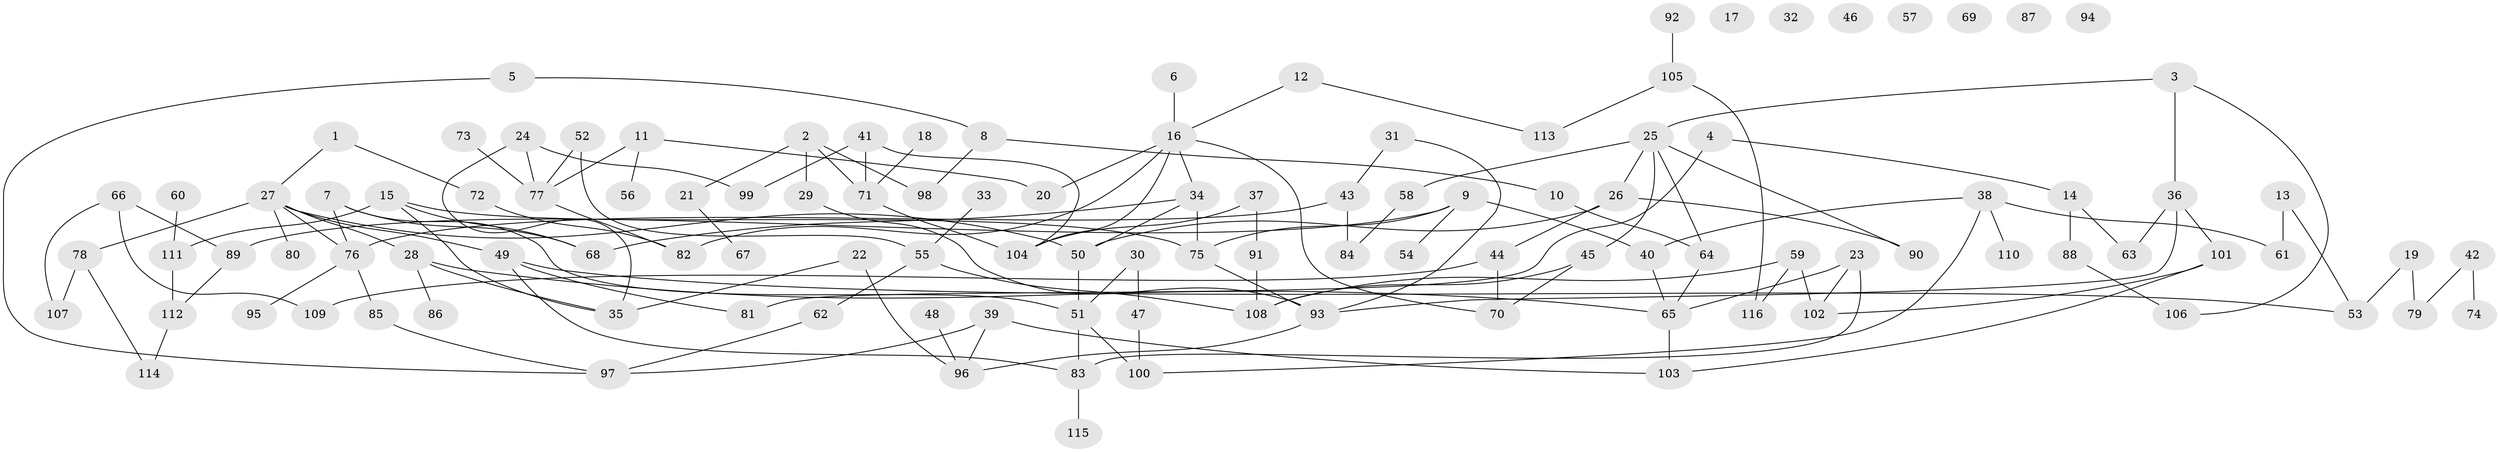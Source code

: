 // Generated by graph-tools (version 1.1) at 2025/13/03/09/25 04:13:14]
// undirected, 116 vertices, 149 edges
graph export_dot {
graph [start="1"]
  node [color=gray90,style=filled];
  1;
  2;
  3;
  4;
  5;
  6;
  7;
  8;
  9;
  10;
  11;
  12;
  13;
  14;
  15;
  16;
  17;
  18;
  19;
  20;
  21;
  22;
  23;
  24;
  25;
  26;
  27;
  28;
  29;
  30;
  31;
  32;
  33;
  34;
  35;
  36;
  37;
  38;
  39;
  40;
  41;
  42;
  43;
  44;
  45;
  46;
  47;
  48;
  49;
  50;
  51;
  52;
  53;
  54;
  55;
  56;
  57;
  58;
  59;
  60;
  61;
  62;
  63;
  64;
  65;
  66;
  67;
  68;
  69;
  70;
  71;
  72;
  73;
  74;
  75;
  76;
  77;
  78;
  79;
  80;
  81;
  82;
  83;
  84;
  85;
  86;
  87;
  88;
  89;
  90;
  91;
  92;
  93;
  94;
  95;
  96;
  97;
  98;
  99;
  100;
  101;
  102;
  103;
  104;
  105;
  106;
  107;
  108;
  109;
  110;
  111;
  112;
  113;
  114;
  115;
  116;
  1 -- 27;
  1 -- 72;
  2 -- 21;
  2 -- 29;
  2 -- 71;
  2 -- 98;
  3 -- 25;
  3 -- 36;
  3 -- 106;
  4 -- 14;
  4 -- 81;
  5 -- 8;
  5 -- 97;
  6 -- 16;
  7 -- 51;
  7 -- 68;
  7 -- 76;
  8 -- 10;
  8 -- 98;
  9 -- 40;
  9 -- 54;
  9 -- 75;
  9 -- 89;
  10 -- 64;
  11 -- 20;
  11 -- 56;
  11 -- 77;
  12 -- 16;
  12 -- 113;
  13 -- 53;
  13 -- 61;
  14 -- 63;
  14 -- 88;
  15 -- 35;
  15 -- 68;
  15 -- 75;
  15 -- 111;
  16 -- 20;
  16 -- 34;
  16 -- 70;
  16 -- 82;
  16 -- 104;
  18 -- 71;
  19 -- 53;
  19 -- 79;
  21 -- 67;
  22 -- 35;
  22 -- 96;
  23 -- 65;
  23 -- 83;
  23 -- 102;
  24 -- 35;
  24 -- 77;
  24 -- 99;
  25 -- 26;
  25 -- 45;
  25 -- 58;
  25 -- 64;
  25 -- 90;
  26 -- 44;
  26 -- 50;
  26 -- 90;
  27 -- 28;
  27 -- 49;
  27 -- 50;
  27 -- 76;
  27 -- 78;
  27 -- 80;
  28 -- 35;
  28 -- 65;
  28 -- 86;
  29 -- 93;
  30 -- 47;
  30 -- 51;
  31 -- 43;
  31 -- 93;
  33 -- 55;
  34 -- 50;
  34 -- 68;
  34 -- 75;
  36 -- 63;
  36 -- 93;
  36 -- 101;
  37 -- 91;
  37 -- 104;
  38 -- 40;
  38 -- 61;
  38 -- 100;
  38 -- 110;
  39 -- 96;
  39 -- 97;
  39 -- 103;
  40 -- 65;
  41 -- 71;
  41 -- 99;
  41 -- 104;
  42 -- 74;
  42 -- 79;
  43 -- 76;
  43 -- 84;
  44 -- 70;
  44 -- 109;
  45 -- 70;
  45 -- 108;
  47 -- 100;
  48 -- 96;
  49 -- 53;
  49 -- 81;
  49 -- 83;
  50 -- 51;
  51 -- 83;
  51 -- 100;
  52 -- 55;
  52 -- 77;
  55 -- 62;
  55 -- 108;
  58 -- 84;
  59 -- 102;
  59 -- 108;
  59 -- 116;
  60 -- 111;
  62 -- 97;
  64 -- 65;
  65 -- 103;
  66 -- 89;
  66 -- 107;
  66 -- 109;
  71 -- 104;
  72 -- 82;
  73 -- 77;
  75 -- 93;
  76 -- 85;
  76 -- 95;
  77 -- 82;
  78 -- 107;
  78 -- 114;
  83 -- 115;
  85 -- 97;
  88 -- 106;
  89 -- 112;
  91 -- 108;
  92 -- 105;
  93 -- 96;
  101 -- 102;
  101 -- 103;
  105 -- 113;
  105 -- 116;
  111 -- 112;
  112 -- 114;
}
